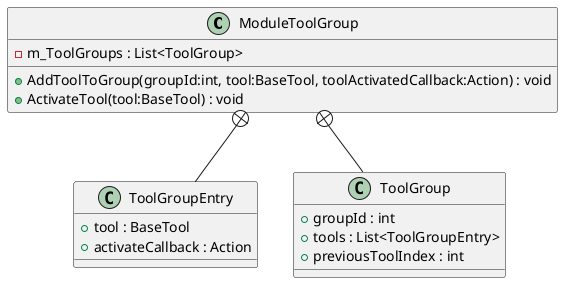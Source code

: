 @startuml
class ModuleToolGroup {
    - m_ToolGroups : List<ToolGroup>
    + AddToolToGroup(groupId:int, tool:BaseTool, toolActivatedCallback:Action) : void
    + ActivateTool(tool:BaseTool) : void
}
class ToolGroupEntry {
    + tool : BaseTool
    + activateCallback : Action
}
class ToolGroup {
    + groupId : int
    + tools : List<ToolGroupEntry>
    + previousToolIndex : int
}
ModuleToolGroup +-- ToolGroupEntry
ModuleToolGroup +-- ToolGroup
@enduml
